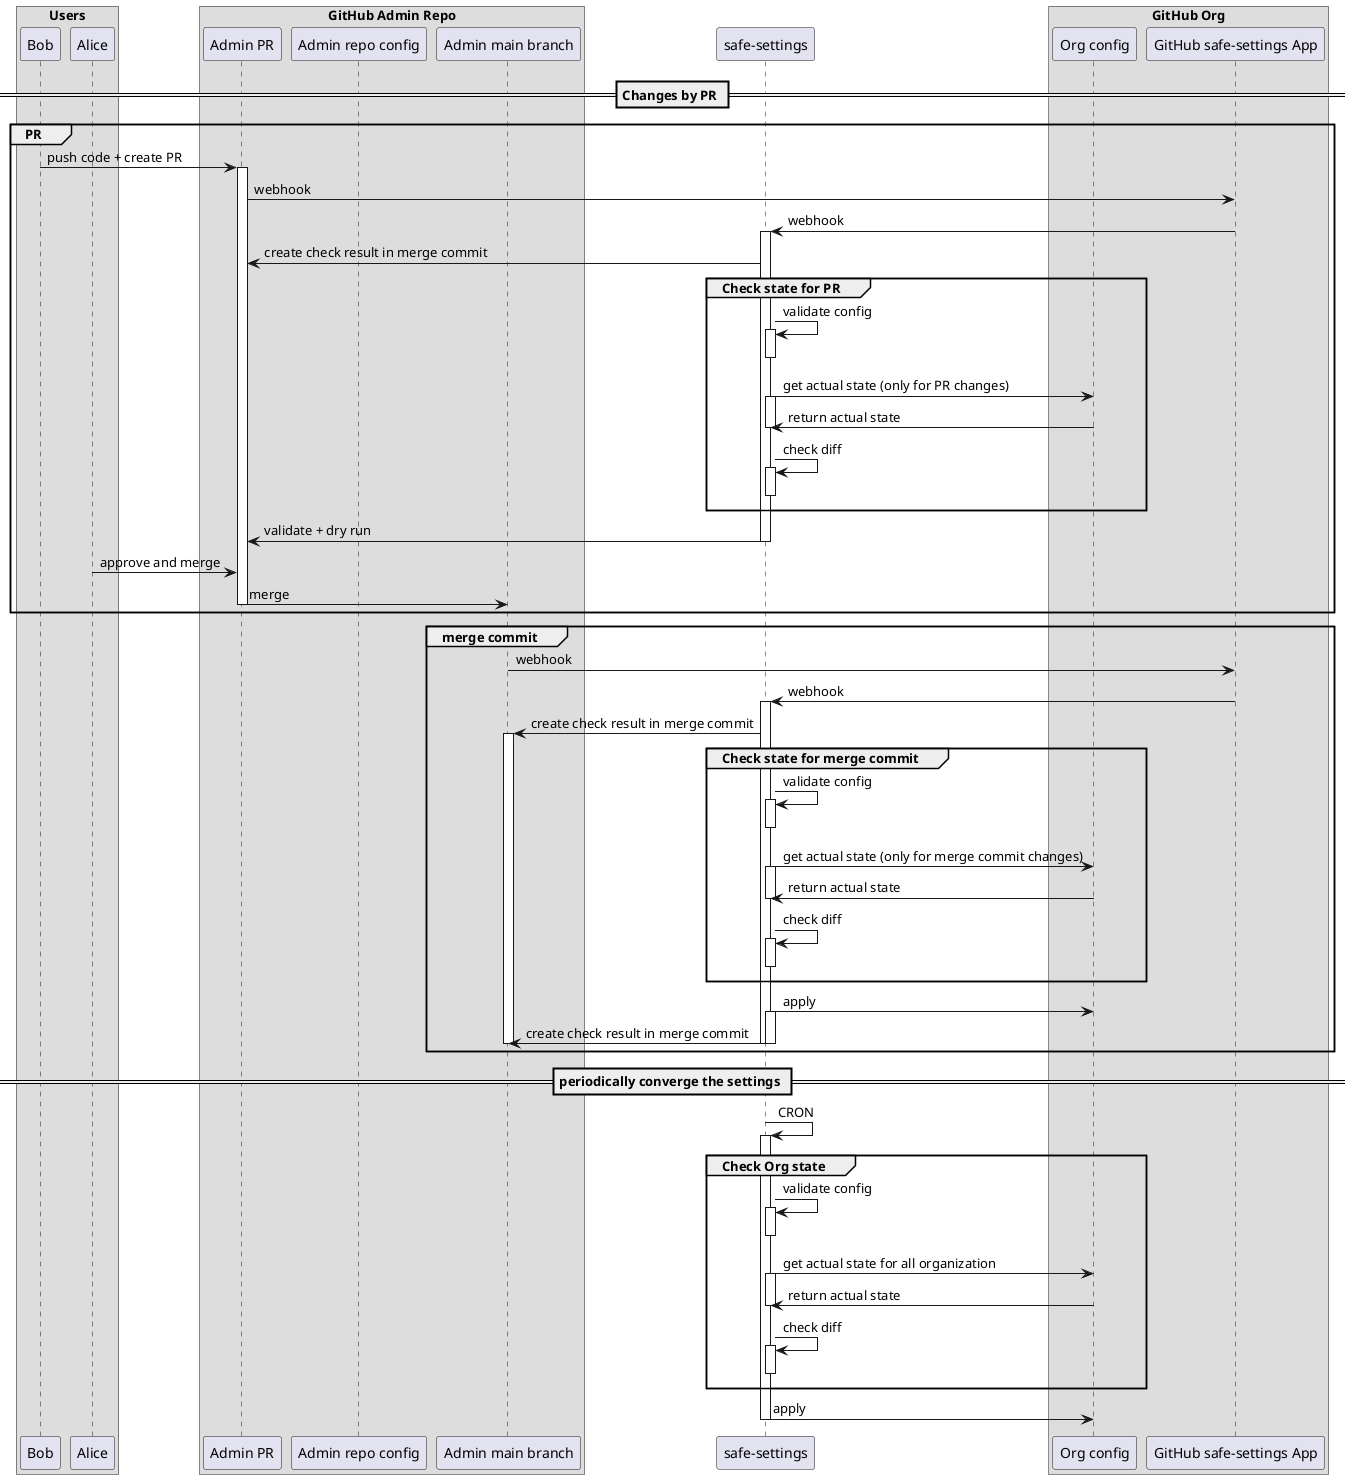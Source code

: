 @startuml
box "GitHub Admin Repo"
participant "Admin PR" order 2
participant "Admin repo config" order 2
participant "Admin main branch" order 2
end box
box "GitHub Org"
participant "Org config" order 4
participant "GitHub safe-settings App" order 4
end box
participant "safe-settings" order 3

== Changes by PR ==
box "Users"
participant Bob order 1
participant Alice order 1
end box

group PR
    Bob -> "Admin PR" : push code + create PR
    activate "Admin PR"
    "Admin PR" -> "GitHub safe-settings App" : webhook
    "GitHub safe-settings App" -> "safe-settings" : webhook
    activate "safe-settings"
    "safe-settings" -> "Admin PR" : create check result in merge commit
    group Check state for PR
        "safe-settings" -> "safe-settings" : validate config
        activate "safe-settings"
        deactivate "safe-settings"
        "safe-settings" -> "Org config" : get actual state (only for PR changes)
        activate "safe-settings"
        "safe-settings" <- "Org config" : return actual state
        deactivate "safe-settings"
        "safe-settings" -> "safe-settings" : check diff
        activate "safe-settings"
        deactivate "safe-settings"
    end
    "safe-settings" -> "Admin PR" : validate + dry run
    deactivate "safe-settings"
    Alice -> "Admin PR" : approve and merge
    "Admin PR" -> "Admin main branch" : merge
    deactivate "Admin PR"
end
group merge commit
    "Admin main branch" -> "GitHub safe-settings App" : webhook
    "GitHub safe-settings App" -> "safe-settings" : webhook
    activate "safe-settings"
    "safe-settings" -> "Admin main branch" : create check result in merge commit
    group Check state for merge commit
        activate "Admin main branch"
        "safe-settings" -> "safe-settings" : validate config
        activate "safe-settings"
        deactivate "safe-settings"
        "safe-settings" -> "Org config" : get actual state (only for merge commit changes)
        activate "safe-settings"
        "safe-settings" <- "Org config" : return actual state
        deactivate "safe-settings"
        "safe-settings" -> "safe-settings" : check diff
        activate "safe-settings"
        deactivate "safe-settings"
    end
    "safe-settings" -> "Org config" : apply
    activate "safe-settings"
    "safe-settings" -> "Admin main branch" : create check result in merge commit
    deactivate "safe-settings"
    deactivate "safe-settings"
    deactivate "Admin main branch"
end

== periodically converge the settings ==

"safe-settings" -> "safe-settings" : CRON
group Check Org state
    activate "safe-settings"
    "safe-settings" -> "safe-settings" : validate config
    activate "safe-settings"
    deactivate "safe-settings"
    "safe-settings" -> "Org config" : get actual state for all organization
    activate "safe-settings"
    "safe-settings" <- "Org config" : return actual state
    deactivate "safe-settings"
    "safe-settings" -> "safe-settings" : check diff
    activate "safe-settings"
    deactivate "safe-settings"
end
"safe-settings" -> "Org config" : apply
deactivate "safe-settings"

@enduml


' group My own label
' Alice -> Log : Log attack start
'     loop 1000 times
'         Alice -> Bob: DNS Attack
'     end
' Alice -> Log : Log attack end
' end
